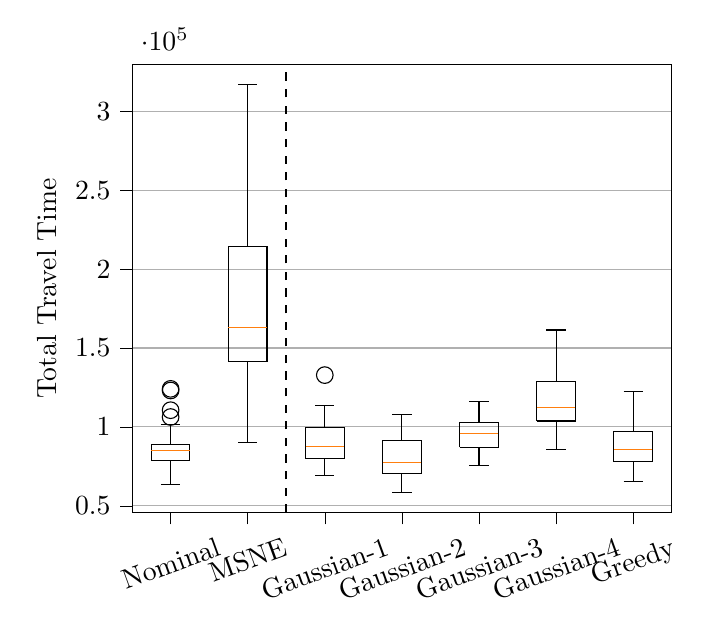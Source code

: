 % This file was created with tikzplotlib v0.10.1.
\begin{tikzpicture}

\definecolor{darkgray176}{RGB}{176,176,176}
\definecolor{darkorange25512714}{RGB}{255,127,14}

\begin{axis}[
tick align=outside,
tick pos=left,
x grid style={darkgray176},
xmin=0.5, xmax=7.5,
xtick style={color=black},
xtick={1,2,3,4,5,6,7},
xticklabel style={rotate=20.0},
xticklabels={Nominal,MSNE,Gaussian-1,Gaussian-2,Gaussian-3,Gaussian-4,Greedy},
y grid style={darkgray176},
ylabel={Total Travel Time},
ymajorgrids,
ymin=45741.59, ymax=329854.277,
yminorgrids,
ytick style={color=black}
]
\addplot [black]
table {%
0.75 78668.478
1.25 78668.478
1.25 88844.661
0.75 88844.661
0.75 78668.478
};
\addplot [black]
table {%
1 78668.478
1 63483.704
};
\addplot [black]
table {%
1 88844.661
1 101435.733
};
\addplot [black]
table {%
0.875 63483.704
1.125 63483.704
};
\addplot [black]
table {%
0.875 101435.733
1.125 101435.733
};
\addplot [black, mark=o, mark size=3, mark options={solid,fill opacity=0}, only marks]
table {%
1 106268.239
1 123073.434
1 110580.456
1 124115.512
};
\addplot [black]
table {%
1.75 141222.155
2.25 141222.155
2.25 214407.293
1.75 214407.293
1.75 141222.155
};
\addplot [black]
table {%
2 141222.155
2 90200.334
};
\addplot [black]
table {%
2 214407.293
2 316940.064
};
\addplot [black]
table {%
1.875 90200.334
2.125 90200.334
};
\addplot [black]
table {%
1.875 316940.064
2.125 316940.064
};
\addplot [black]
table {%
2.75 79823.535
3.25 79823.535
3.25 99579.173
2.75 99579.173
2.75 79823.535
};
\addplot [black]
table {%
3 79823.535
3 69303.409
};
\addplot [black]
table {%
3 99579.173
3 113772.166
};
\addplot [black]
table {%
2.875 69303.409
3.125 69303.409
};
\addplot [black]
table {%
2.875 113772.166
3.125 113772.166
};
\addplot [black, mark=o, mark size=3, mark options={solid,fill opacity=0}, only marks]
table {%
3 132830.978
};
\addplot [black]
table {%
3.75 70187.863
4.25 70187.863
4.25 91275.108
3.75 91275.108
3.75 70187.863
};
\addplot [black]
table {%
4 70187.863
4 58655.803
};
\addplot [black]
table {%
4 91275.108
4 107887.015
};
\addplot [black]
table {%
3.875 58655.803
4.125 58655.803
};
\addplot [black]
table {%
3.875 107887.015
4.125 107887.015
};
\addplot [black]
table {%
4.75 87112.802
5.25 87112.802
5.25 102888.14
4.75 102888.14
4.75 87112.802
};
\addplot [black]
table {%
5 87112.802
5 75462.905
};
\addplot [black]
table {%
5 102888.14
5 116240.885
};
\addplot [black]
table {%
4.875 75462.905
5.125 75462.905
};
\addplot [black]
table {%
4.875 116240.885
5.125 116240.885
};
\addplot [black]
table {%
5.75 103732.62
6.25 103732.62
6.25 129046.131
5.75 129046.131
5.75 103732.62
};
\addplot [black]
table {%
6 103732.62
6 85860.67
};
\addplot [black]
table {%
6 129046.131
6 161380.394
};
\addplot [black]
table {%
5.875 85860.67
6.125 85860.67
};
\addplot [black]
table {%
5.875 161380.394
6.125 161380.394
};
\addplot [black]
table {%
6.75 77939.18
7.25 77939.18
7.25 97207.431
6.75 97207.431
6.75 77939.18
};
\addplot [black]
table {%
7 77939.18
7 65459.385
};
\addplot [black]
table {%
7 97207.431
7 122188.09
};
\addplot [black]
table {%
6.875 65459.385
7.125 65459.385
};
\addplot [black]
table {%
6.875 122188.09
7.125 122188.09
};
\addplot [semithick, black, dashed]
table {%
2.5 45741.59
2.5 329854.277
};
\addplot [darkorange25512714]
table {%
0.75 85021.722
1.25 85021.722
};
\addplot [darkorange25512714]
table {%
1.75 162829.219
2.25 162829.219
};
\addplot [darkorange25512714]
table {%
2.75 87555.212
3.25 87555.212
};
\addplot [darkorange25512714]
table {%
3.75 77597.589
4.25 77597.589
};
\addplot [darkorange25512714]
table {%
4.75 96035.938
5.25 96035.938
};
\addplot [darkorange25512714]
table {%
5.75 112260.16
6.25 112260.16
};
\addplot [darkorange25512714]
table {%
6.75 85737.182
7.25 85737.182
};
\end{axis}

\end{tikzpicture}
